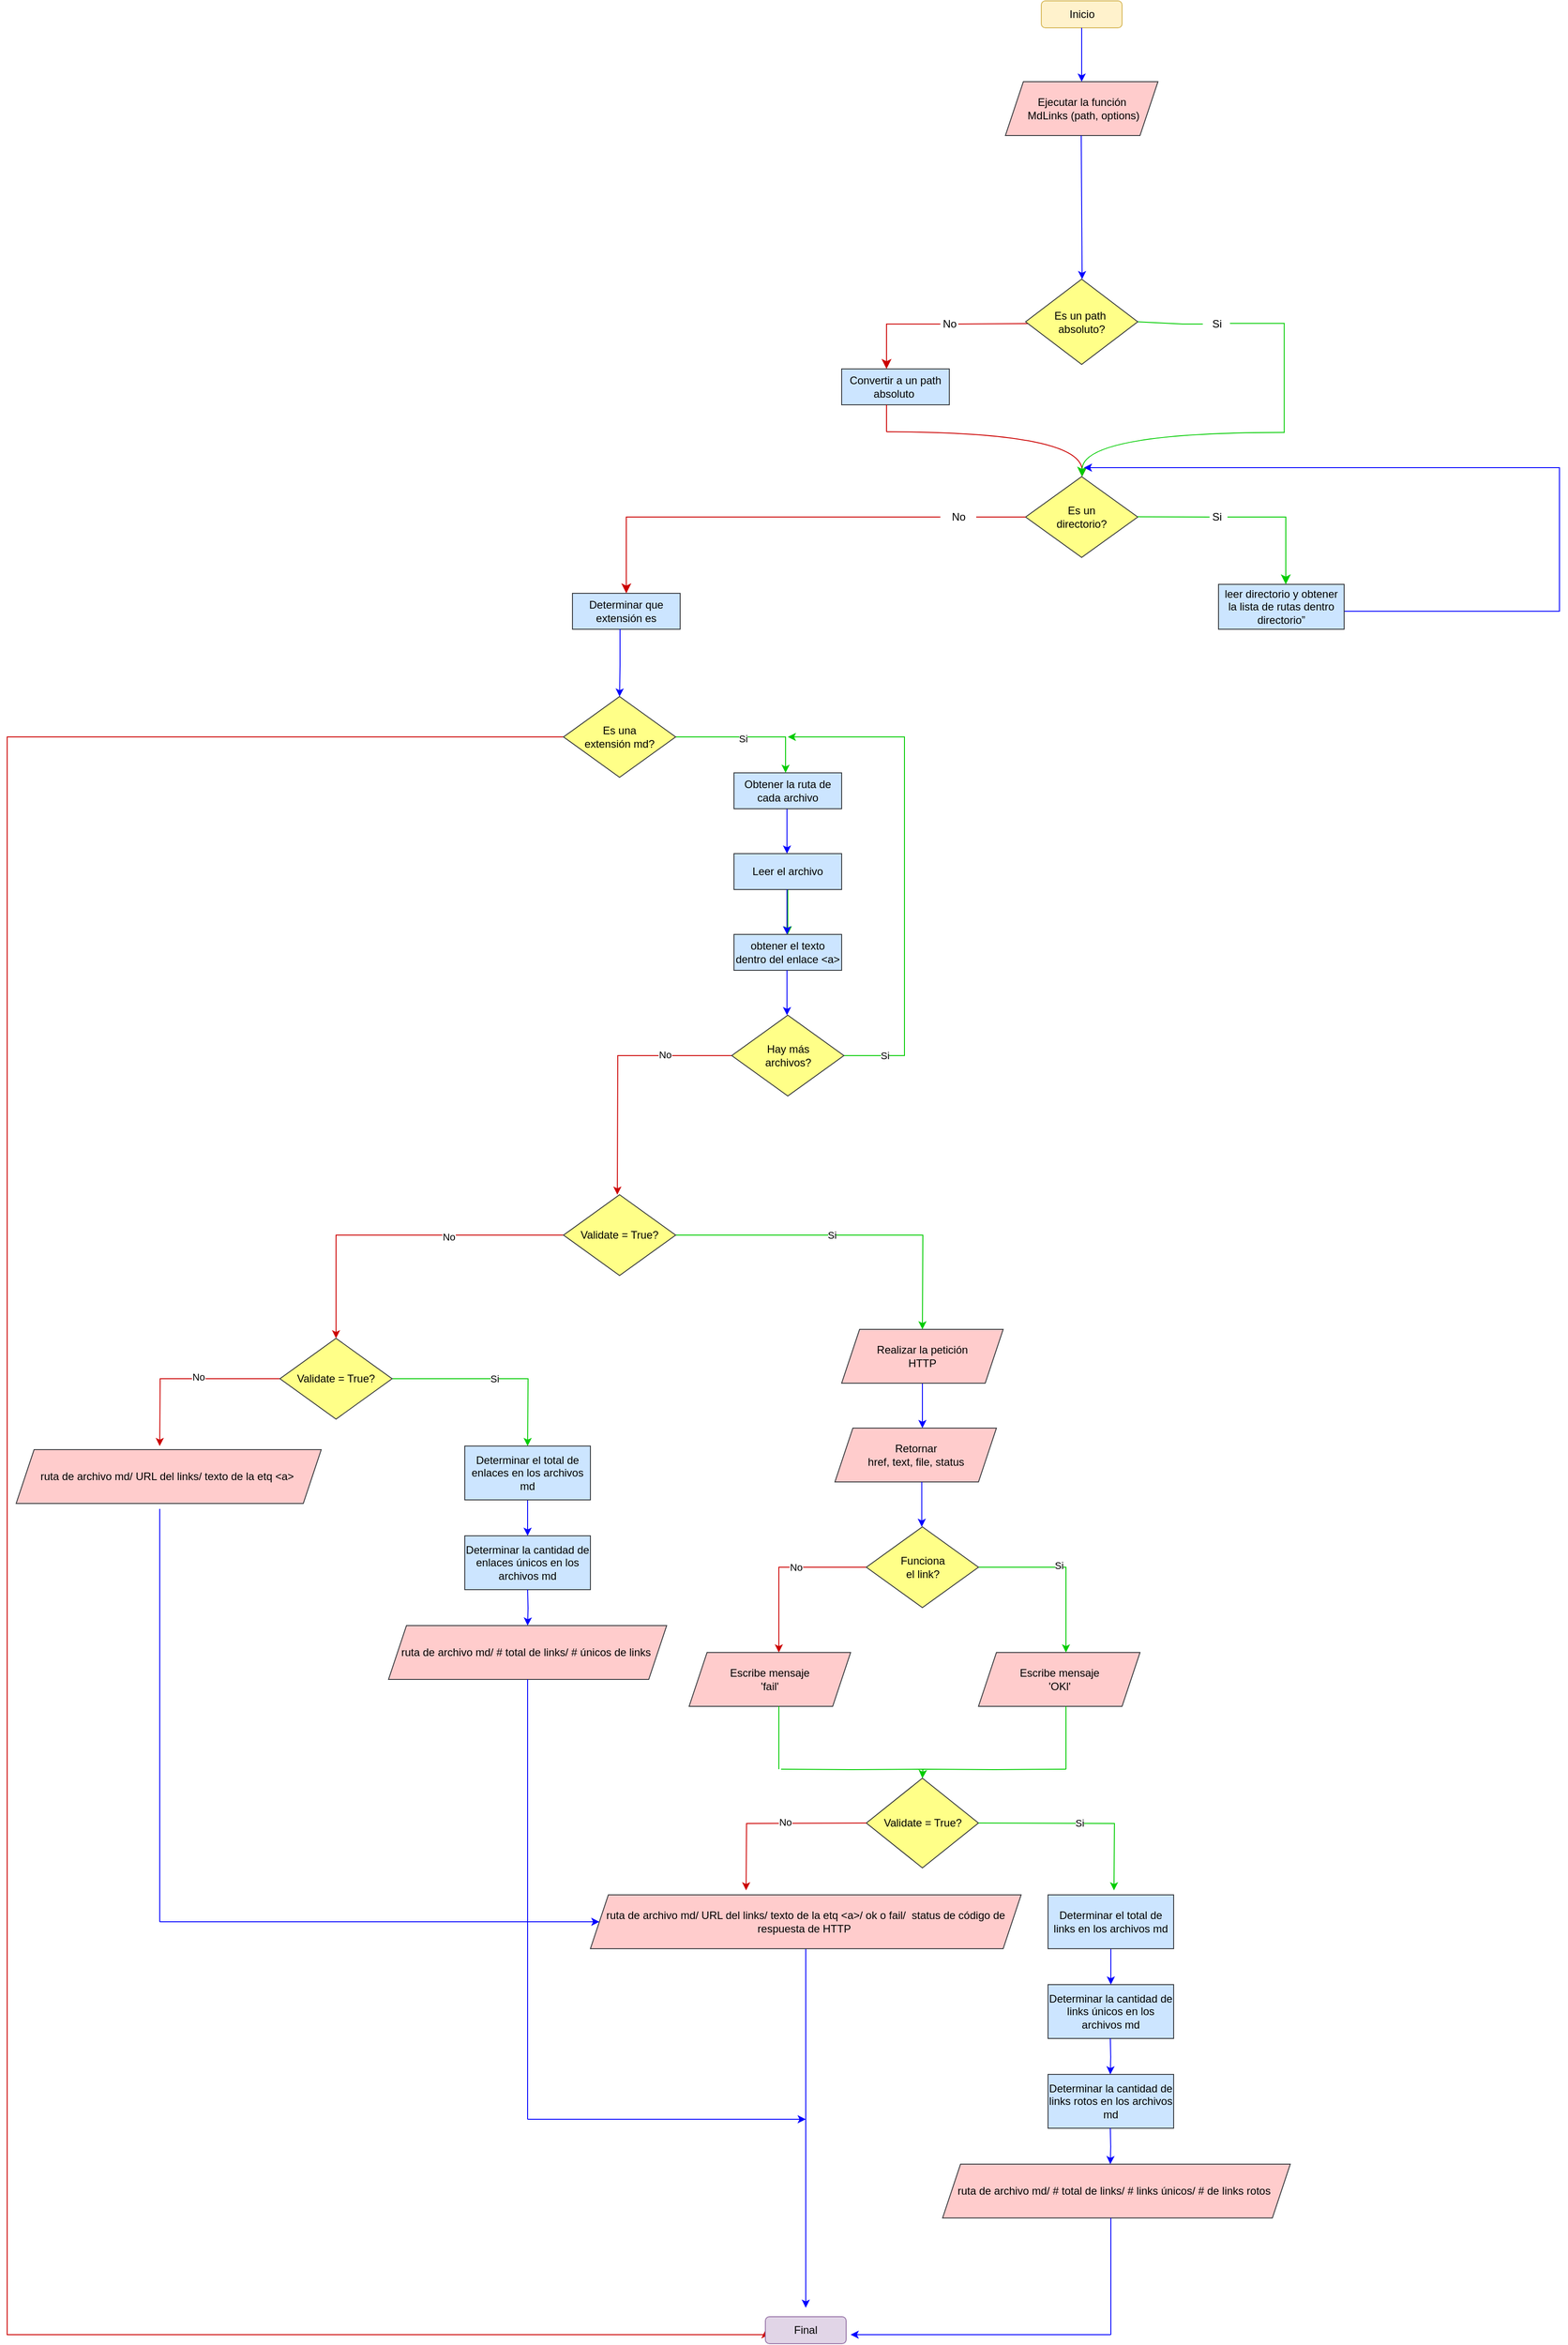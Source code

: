 <mxfile version="20.8.5" type="github">
  <diagram id="C5RBs43oDa-KdzZeNtuy" name="Page-1">
    <mxGraphModel dx="2021" dy="616" grid="1" gridSize="10" guides="1" tooltips="1" connect="1" arrows="1" fold="1" page="1" pageScale="1" pageWidth="827" pageHeight="1169" math="0" shadow="0">
      <root>
        <mxCell id="WIyWlLk6GJQsqaUBKTNV-0" />
        <mxCell id="WIyWlLk6GJQsqaUBKTNV-1" parent="WIyWlLk6GJQsqaUBKTNV-0" />
        <mxCell id="WIyWlLk6GJQsqaUBKTNV-3" value="Inicio" style="rounded=1;whiteSpace=wrap;html=1;fontSize=12;glass=0;strokeWidth=1;shadow=0;fillColor=#fff2cc;strokeColor=#d6b656;" parent="WIyWlLk6GJQsqaUBKTNV-1" vertex="1">
          <mxGeometry x="372.5" y="80" width="90" height="30" as="geometry" />
        </mxCell>
        <mxCell id="GzxHe0S0takHzzs3fDO5-0" value="Ejecutar la función&lt;br&gt;&amp;nbsp;MdLinks (path, options)" style="shape=parallelogram;perimeter=parallelogramPerimeter;whiteSpace=wrap;html=1;fixedSize=1;fillColor=#ffcccc;strokeColor=#36393d;" parent="WIyWlLk6GJQsqaUBKTNV-1" vertex="1">
          <mxGeometry x="332.5" y="170" width="170" height="60" as="geometry" />
        </mxCell>
        <mxCell id="GzxHe0S0takHzzs3fDO5-2" value="" style="endArrow=classic;html=1;rounded=0;strokeColor=#0000FF;" parent="WIyWlLk6GJQsqaUBKTNV-1" edge="1">
          <mxGeometry width="50" height="50" relative="1" as="geometry">
            <mxPoint x="417" y="230" as="sourcePoint" />
            <mxPoint x="418" y="390" as="targetPoint" />
          </mxGeometry>
        </mxCell>
        <mxCell id="GzxHe0S0takHzzs3fDO5-11" value="" style="endArrow=none;html=1;rounded=0;fillColor=#d5e8d4;strokeColor=#00CC00;exitX=1;exitY=0.5;exitDx=0;exitDy=0;" parent="WIyWlLk6GJQsqaUBKTNV-1" source="GzxHe0S0takHzzs3fDO5-42" target="GzxHe0S0takHzzs3fDO5-12" edge="1">
          <mxGeometry width="50" height="50" relative="1" as="geometry">
            <mxPoint x="467.5" y="444.67" as="sourcePoint" />
            <mxPoint x="550" y="440" as="targetPoint" />
            <Array as="points">
              <mxPoint x="530" y="440" />
            </Array>
          </mxGeometry>
        </mxCell>
        <mxCell id="GzxHe0S0takHzzs3fDO5-12" value="Si" style="text;html=1;align=center;verticalAlign=middle;resizable=0;points=[];autosize=1;strokeColor=none;fillColor=none;" parent="WIyWlLk6GJQsqaUBKTNV-1" vertex="1">
          <mxGeometry x="552.5" y="425" width="30" height="30" as="geometry" />
        </mxCell>
        <mxCell id="GzxHe0S0takHzzs3fDO5-15" value="" style="shape=partialRectangle;whiteSpace=wrap;html=1;bottom=0;right=0;fillColor=none;rotation=90;strokeColor=#00CC00;" parent="WIyWlLk6GJQsqaUBKTNV-1" vertex="1">
          <mxGeometry x="552.5" y="470" width="121.5" height="60" as="geometry" />
        </mxCell>
        <mxCell id="GzxHe0S0takHzzs3fDO5-18" value="Es un&lt;br&gt;directorio?" style="rhombus;whiteSpace=wrap;html=1;fillColor=#ffff88;strokeColor=#36393d;" parent="WIyWlLk6GJQsqaUBKTNV-1" vertex="1">
          <mxGeometry x="355" y="610" width="125" height="90" as="geometry" />
        </mxCell>
        <mxCell id="GzxHe0S0takHzzs3fDO5-19" value="" style="endArrow=none;html=1;rounded=0;fillColor=#f8cecc;strokeColor=#CC0000;" parent="WIyWlLk6GJQsqaUBKTNV-1" edge="1">
          <mxGeometry width="50" height="50" relative="1" as="geometry">
            <mxPoint x="280" y="440" as="sourcePoint" />
            <mxPoint x="365" y="439.5" as="targetPoint" />
          </mxGeometry>
        </mxCell>
        <mxCell id="GzxHe0S0takHzzs3fDO5-22" value="No" style="text;html=1;align=center;verticalAlign=middle;resizable=0;points=[];autosize=1;strokeColor=none;fillColor=none;" parent="WIyWlLk6GJQsqaUBKTNV-1" vertex="1">
          <mxGeometry x="250" y="425" width="40" height="30" as="geometry" />
        </mxCell>
        <mxCell id="GzxHe0S0takHzzs3fDO5-23" value="" style="edgeStyle=segmentEdgeStyle;endArrow=classic;html=1;curved=0;rounded=0;endSize=8;startSize=8;fillColor=#f8cecc;strokeColor=#CC0000;" parent="WIyWlLk6GJQsqaUBKTNV-1" edge="1">
          <mxGeometry x="-0.2" y="-40" width="50" height="50" relative="1" as="geometry">
            <mxPoint x="260" y="440" as="sourcePoint" />
            <mxPoint x="200" y="490" as="targetPoint" />
            <mxPoint as="offset" />
          </mxGeometry>
        </mxCell>
        <mxCell id="GzxHe0S0takHzzs3fDO5-24" value="Convertir a un path absoluto&amp;nbsp;" style="rounded=0;whiteSpace=wrap;html=1;fillColor=#cce5ff;strokeColor=#36393d;" parent="WIyWlLk6GJQsqaUBKTNV-1" vertex="1">
          <mxGeometry x="150" y="490" width="120" height="40" as="geometry" />
        </mxCell>
        <mxCell id="GzxHe0S0takHzzs3fDO5-30" value="" style="endArrow=none;html=1;rounded=0;strokeColor=#CC0000;" parent="WIyWlLk6GJQsqaUBKTNV-1" edge="1">
          <mxGeometry width="50" height="50" relative="1" as="geometry">
            <mxPoint x="200" y="560" as="sourcePoint" />
            <mxPoint x="200" y="530" as="targetPoint" />
            <Array as="points" />
          </mxGeometry>
        </mxCell>
        <mxCell id="GzxHe0S0takHzzs3fDO5-31" value="" style="endArrow=classic;html=1;rounded=0;strokeColor=#CC0000;edgeStyle=orthogonalEdgeStyle;curved=1;" parent="WIyWlLk6GJQsqaUBKTNV-1" edge="1">
          <mxGeometry width="50" height="50" relative="1" as="geometry">
            <mxPoint x="200" y="560" as="sourcePoint" />
            <mxPoint x="418" y="610" as="targetPoint" />
          </mxGeometry>
        </mxCell>
        <mxCell id="GzxHe0S0takHzzs3fDO5-17" value="" style="edgeStyle=orthogonalEdgeStyle;endArrow=classic;html=1;rounded=0;endSize=8;startSize=8;exitX=1;exitY=0;exitDx=0;exitDy=0;fillColor=#d5e8d4;strokeColor=#00CC00;curved=1;" parent="WIyWlLk6GJQsqaUBKTNV-1" source="GzxHe0S0takHzzs3fDO5-15" edge="1">
          <mxGeometry x="-0.4" y="-170" width="50" height="50" relative="1" as="geometry">
            <mxPoint x="477.5" y="560" as="sourcePoint" />
            <mxPoint x="418" y="610" as="targetPoint" />
            <Array as="points">
              <mxPoint x="418" y="560" />
            </Array>
            <mxPoint as="offset" />
          </mxGeometry>
        </mxCell>
        <mxCell id="GzxHe0S0takHzzs3fDO5-33" value="" style="endArrow=none;html=1;rounded=0;fillColor=#d5e8d4;strokeColor=#00CC00;" parent="WIyWlLk6GJQsqaUBKTNV-1" edge="1">
          <mxGeometry width="50" height="50" relative="1" as="geometry">
            <mxPoint x="480" y="654.68" as="sourcePoint" />
            <mxPoint x="560" y="655.01" as="targetPoint" />
          </mxGeometry>
        </mxCell>
        <mxCell id="GzxHe0S0takHzzs3fDO5-34" value="Si" style="text;html=1;align=center;verticalAlign=middle;resizable=0;points=[];autosize=1;strokeColor=none;fillColor=none;shadow=1;sketch=1;" parent="WIyWlLk6GJQsqaUBKTNV-1" vertex="1">
          <mxGeometry x="552.5" y="640" width="30" height="30" as="geometry" />
        </mxCell>
        <mxCell id="GzxHe0S0takHzzs3fDO5-36" value="" style="endArrow=none;html=1;rounded=0;fillColor=#f8cecc;strokeColor=#CC0000;entryX=0;entryY=0.5;entryDx=0;entryDy=0;" parent="WIyWlLk6GJQsqaUBKTNV-1" target="GzxHe0S0takHzzs3fDO5-18" edge="1">
          <mxGeometry width="50" height="50" relative="1" as="geometry">
            <mxPoint x="300" y="655" as="sourcePoint" />
            <mxPoint x="350" y="664" as="targetPoint" />
            <Array as="points">
              <mxPoint x="310" y="655" />
            </Array>
          </mxGeometry>
        </mxCell>
        <mxCell id="GzxHe0S0takHzzs3fDO5-39" value="" style="edgeStyle=segmentEdgeStyle;endArrow=classic;html=1;curved=0;rounded=0;endSize=8;startSize=8;strokeColor=#00CC00;" parent="WIyWlLk6GJQsqaUBKTNV-1" edge="1">
          <mxGeometry x="-0.52" y="25" width="50" height="50" relative="1" as="geometry">
            <mxPoint x="580" y="655" as="sourcePoint" />
            <mxPoint x="645" y="730" as="targetPoint" />
            <Array as="points">
              <mxPoint x="645" y="655" />
            </Array>
            <mxPoint as="offset" />
          </mxGeometry>
        </mxCell>
        <mxCell id="mWrkRAQNVCFlk4t-rVSM-1" style="edgeStyle=orthogonalEdgeStyle;rounded=0;orthogonalLoop=1;jettySize=auto;html=1;exitX=0.5;exitY=0;exitDx=0;exitDy=0;" edge="1" parent="WIyWlLk6GJQsqaUBKTNV-1" source="GzxHe0S0takHzzs3fDO5-42">
          <mxGeometry relative="1" as="geometry">
            <mxPoint x="418" y="390" as="targetPoint" />
          </mxGeometry>
        </mxCell>
        <mxCell id="GzxHe0S0takHzzs3fDO5-42" value="Es un path&amp;nbsp;&lt;br&gt;absoluto?" style="rhombus;whiteSpace=wrap;html=1;fillColor=#ffff88;strokeColor=#36393d;" parent="WIyWlLk6GJQsqaUBKTNV-1" vertex="1">
          <mxGeometry x="355" y="390" width="125" height="95" as="geometry" />
        </mxCell>
        <mxCell id="GzxHe0S0takHzzs3fDO5-58" value="Determinar que extensión es" style="rounded=0;whiteSpace=wrap;html=1;fillColor=#cce5ff;strokeColor=#36393d;" parent="WIyWlLk6GJQsqaUBKTNV-1" vertex="1">
          <mxGeometry x="-150" y="740" width="120" height="40" as="geometry" />
        </mxCell>
        <mxCell id="GzxHe0S0takHzzs3fDO5-60" value="" style="endArrow=classic;html=1;rounded=0;strokeColor=#0000FF;exitX=1;exitY=0.5;exitDx=0;exitDy=0;" parent="WIyWlLk6GJQsqaUBKTNV-1" edge="1">
          <mxGeometry width="50" height="50" relative="1" as="geometry">
            <mxPoint x="707.5" y="760" as="sourcePoint" />
            <mxPoint x="420" y="600" as="targetPoint" />
            <Array as="points">
              <mxPoint x="850" y="760" />
              <mxPoint x="950" y="760" />
              <mxPoint x="950" y="600" />
            </Array>
          </mxGeometry>
        </mxCell>
        <mxCell id="GzxHe0S0takHzzs3fDO5-78" style="edgeStyle=orthogonalEdgeStyle;rounded=0;orthogonalLoop=1;jettySize=auto;html=1;strokeColor=#00CC00;entryX=0.5;entryY=0;entryDx=0;entryDy=0;" parent="WIyWlLk6GJQsqaUBKTNV-1" source="GzxHe0S0takHzzs3fDO5-72" edge="1">
          <mxGeometry relative="1" as="geometry">
            <mxPoint x="87.5" y="940" as="targetPoint" />
            <Array as="points">
              <mxPoint x="88" y="900" />
            </Array>
          </mxGeometry>
        </mxCell>
        <mxCell id="GzxHe0S0takHzzs3fDO5-79" value="Si" style="edgeLabel;html=1;align=center;verticalAlign=middle;resizable=0;points=[];" parent="GzxHe0S0takHzzs3fDO5-78" vertex="1" connectable="0">
          <mxGeometry x="-0.083" y="-2" relative="1" as="geometry">
            <mxPoint as="offset" />
          </mxGeometry>
        </mxCell>
        <mxCell id="GzxHe0S0takHzzs3fDO5-81" style="edgeStyle=orthogonalEdgeStyle;rounded=0;orthogonalLoop=1;jettySize=auto;html=1;strokeColor=#CC0000;entryX=0;entryY=0.5;entryDx=0;entryDy=0;" parent="WIyWlLk6GJQsqaUBKTNV-1" source="GzxHe0S0takHzzs3fDO5-72" target="GzxHe0S0takHzzs3fDO5-174" edge="1">
          <mxGeometry relative="1" as="geometry">
            <mxPoint x="-200" y="2440" as="targetPoint" />
            <Array as="points">
              <mxPoint x="-780" y="900" />
              <mxPoint x="-780" y="2680" />
              <mxPoint x="65" y="2680" />
            </Array>
          </mxGeometry>
        </mxCell>
        <mxCell id="GzxHe0S0takHzzs3fDO5-72" value="Es una &lt;br&gt;extensión md?" style="rhombus;whiteSpace=wrap;html=1;fillColor=#ffff88;strokeColor=#36393d;" parent="WIyWlLk6GJQsqaUBKTNV-1" vertex="1">
          <mxGeometry x="-160" y="855" width="125" height="90" as="geometry" />
        </mxCell>
        <mxCell id="GzxHe0S0takHzzs3fDO5-77" value="" style="group" parent="WIyWlLk6GJQsqaUBKTNV-1" vertex="1" connectable="0">
          <mxGeometry x="120" y="640" width="180" height="30" as="geometry" />
        </mxCell>
        <mxCell id="GzxHe0S0takHzzs3fDO5-37" value="No" style="text;html=1;align=center;verticalAlign=middle;resizable=0;points=[];autosize=1;strokeColor=none;fillColor=none;" parent="GzxHe0S0takHzzs3fDO5-77" vertex="1">
          <mxGeometry x="140" width="40" height="30" as="geometry" />
        </mxCell>
        <mxCell id="GzxHe0S0takHzzs3fDO5-55" value="" style="edgeStyle=segmentEdgeStyle;endArrow=classic;html=1;curved=0;rounded=0;endSize=8;startSize=8;fillColor=#f8cecc;strokeColor=#CC0000;entryX=0.5;entryY=0;entryDx=0;entryDy=0;" parent="GzxHe0S0takHzzs3fDO5-77" source="GzxHe0S0takHzzs3fDO5-37" target="GzxHe0S0takHzzs3fDO5-58" edge="1">
          <mxGeometry x="-0.2" y="-40" width="50" height="50" relative="1" as="geometry">
            <mxPoint x="160" y="10" as="sourcePoint" />
            <mxPoint y="70" as="targetPoint" />
            <mxPoint as="offset" />
            <Array as="points">
              <mxPoint x="-210" y="15" />
              <mxPoint x="-210" y="85" />
            </Array>
          </mxGeometry>
        </mxCell>
        <mxCell id="GzxHe0S0takHzzs3fDO5-74" style="edgeStyle=orthogonalEdgeStyle;rounded=0;orthogonalLoop=1;jettySize=auto;html=1;strokeColor=#0000FF;entryX=0.5;entryY=0;entryDx=0;entryDy=0;" parent="GzxHe0S0takHzzs3fDO5-77" source="GzxHe0S0takHzzs3fDO5-58" target="GzxHe0S0takHzzs3fDO5-72" edge="1">
          <mxGeometry relative="1" as="geometry">
            <mxPoint y="150" as="targetPoint" />
            <Array as="points">
              <mxPoint x="-217" y="180" />
              <mxPoint x="-217" y="180" />
            </Array>
          </mxGeometry>
        </mxCell>
        <mxCell id="GzxHe0S0takHzzs3fDO5-86" style="edgeStyle=orthogonalEdgeStyle;rounded=0;orthogonalLoop=1;jettySize=auto;html=1;strokeColor=#0000FF;" parent="WIyWlLk6GJQsqaUBKTNV-1" edge="1">
          <mxGeometry relative="1" as="geometry">
            <mxPoint x="89.09" y="1030" as="targetPoint" />
            <mxPoint x="89.09" y="980" as="sourcePoint" />
            <Array as="points">
              <mxPoint x="89.09" y="990" />
              <mxPoint x="89.09" y="990" />
            </Array>
          </mxGeometry>
        </mxCell>
        <mxCell id="GzxHe0S0takHzzs3fDO5-85" value="Obtener la ruta de cada archivo" style="rounded=0;whiteSpace=wrap;html=1;fillColor=#cce5ff;strokeColor=#36393d;" parent="WIyWlLk6GJQsqaUBKTNV-1" vertex="1">
          <mxGeometry x="30" y="940" width="120" height="40" as="geometry" />
        </mxCell>
        <mxCell id="GzxHe0S0takHzzs3fDO5-94" value="" style="edgeStyle=orthogonalEdgeStyle;rounded=0;orthogonalLoop=1;jettySize=auto;html=1;strokeColor=#00CC00;" parent="WIyWlLk6GJQsqaUBKTNV-1" source="GzxHe0S0takHzzs3fDO5-87" target="GzxHe0S0takHzzs3fDO5-89" edge="1">
          <mxGeometry relative="1" as="geometry" />
        </mxCell>
        <mxCell id="GzxHe0S0takHzzs3fDO5-87" value="Leer el archivo" style="rounded=0;whiteSpace=wrap;html=1;fillColor=#cce5ff;strokeColor=#36393d;" parent="WIyWlLk6GJQsqaUBKTNV-1" vertex="1">
          <mxGeometry x="30" y="1030" width="120" height="40" as="geometry" />
        </mxCell>
        <mxCell id="GzxHe0S0takHzzs3fDO5-89" value="obtener el texto dentro del enlace &amp;lt;a&amp;gt;" style="rounded=0;whiteSpace=wrap;html=1;fillColor=#cce5ff;strokeColor=#36393d;" parent="WIyWlLk6GJQsqaUBKTNV-1" vertex="1">
          <mxGeometry x="30" y="1120" width="120" height="40" as="geometry" />
        </mxCell>
        <mxCell id="GzxHe0S0takHzzs3fDO5-91" style="edgeStyle=orthogonalEdgeStyle;rounded=0;orthogonalLoop=1;jettySize=auto;html=1;strokeColor=#0000FF;" parent="WIyWlLk6GJQsqaUBKTNV-1" edge="1">
          <mxGeometry relative="1" as="geometry">
            <mxPoint x="89.09" y="1120" as="targetPoint" />
            <mxPoint x="89.09" y="1070" as="sourcePoint" />
            <Array as="points">
              <mxPoint x="89.09" y="1080" />
              <mxPoint x="89.09" y="1080" />
            </Array>
          </mxGeometry>
        </mxCell>
        <mxCell id="GzxHe0S0takHzzs3fDO5-95" style="edgeStyle=orthogonalEdgeStyle;rounded=0;orthogonalLoop=1;jettySize=auto;html=1;strokeColor=#0000FF;" parent="WIyWlLk6GJQsqaUBKTNV-1" edge="1">
          <mxGeometry relative="1" as="geometry">
            <mxPoint x="89.09" y="1210" as="targetPoint" />
            <mxPoint x="89.09" y="1160" as="sourcePoint" />
            <Array as="points">
              <mxPoint x="89.09" y="1170" />
              <mxPoint x="89.09" y="1170" />
            </Array>
          </mxGeometry>
        </mxCell>
        <mxCell id="GzxHe0S0takHzzs3fDO5-98" style="edgeStyle=orthogonalEdgeStyle;rounded=0;orthogonalLoop=1;jettySize=auto;html=1;strokeColor=#00CC00;" parent="WIyWlLk6GJQsqaUBKTNV-1" source="GzxHe0S0takHzzs3fDO5-96" edge="1">
          <mxGeometry relative="1" as="geometry">
            <mxPoint x="90" y="900" as="targetPoint" />
            <Array as="points">
              <mxPoint x="220" y="1255" />
              <mxPoint x="220" y="900" />
            </Array>
          </mxGeometry>
        </mxCell>
        <mxCell id="GzxHe0S0takHzzs3fDO5-100" value="Si" style="edgeLabel;html=1;align=center;verticalAlign=middle;resizable=0;points=[];" parent="GzxHe0S0takHzzs3fDO5-98" vertex="1" connectable="0">
          <mxGeometry x="-0.835" relative="1" as="geometry">
            <mxPoint as="offset" />
          </mxGeometry>
        </mxCell>
        <mxCell id="GzxHe0S0takHzzs3fDO5-110" style="edgeStyle=orthogonalEdgeStyle;rounded=0;orthogonalLoop=1;jettySize=auto;html=1;strokeColor=#CC0000;" parent="WIyWlLk6GJQsqaUBKTNV-1" source="GzxHe0S0takHzzs3fDO5-96" edge="1">
          <mxGeometry relative="1" as="geometry">
            <mxPoint x="-100" y="1410" as="targetPoint" />
          </mxGeometry>
        </mxCell>
        <mxCell id="GzxHe0S0takHzzs3fDO5-112" value="No" style="edgeLabel;html=1;align=center;verticalAlign=middle;resizable=0;points=[];" parent="GzxHe0S0takHzzs3fDO5-110" vertex="1" connectable="0">
          <mxGeometry x="-0.469" y="-1" relative="1" as="geometry">
            <mxPoint as="offset" />
          </mxGeometry>
        </mxCell>
        <mxCell id="GzxHe0S0takHzzs3fDO5-96" value="Hay más &lt;br&gt;archivos?" style="rhombus;whiteSpace=wrap;html=1;fillColor=#ffff88;strokeColor=#36393d;" parent="WIyWlLk6GJQsqaUBKTNV-1" vertex="1">
          <mxGeometry x="27.5" y="1210" width="125" height="90" as="geometry" />
        </mxCell>
        <mxCell id="GzxHe0S0takHzzs3fDO5-114" style="edgeStyle=orthogonalEdgeStyle;rounded=0;orthogonalLoop=1;jettySize=auto;html=1;strokeColor=#00CC00;" parent="WIyWlLk6GJQsqaUBKTNV-1" source="GzxHe0S0takHzzs3fDO5-113" edge="1">
          <mxGeometry relative="1" as="geometry">
            <mxPoint x="240" y="1560" as="targetPoint" />
          </mxGeometry>
        </mxCell>
        <mxCell id="GzxHe0S0takHzzs3fDO5-115" value="Si" style="edgeLabel;html=1;align=center;verticalAlign=middle;resizable=0;points=[];" parent="GzxHe0S0takHzzs3fDO5-114" vertex="1" connectable="0">
          <mxGeometry x="-0.088" relative="1" as="geometry">
            <mxPoint as="offset" />
          </mxGeometry>
        </mxCell>
        <mxCell id="GzxHe0S0takHzzs3fDO5-122" style="edgeStyle=orthogonalEdgeStyle;rounded=0;orthogonalLoop=1;jettySize=auto;html=1;strokeColor=#CC0000;entryX=0.5;entryY=0;entryDx=0;entryDy=0;" parent="WIyWlLk6GJQsqaUBKTNV-1" source="GzxHe0S0takHzzs3fDO5-113" target="GzxHe0S0takHzzs3fDO5-124" edge="1">
          <mxGeometry relative="1" as="geometry">
            <mxPoint x="-400" y="1560" as="targetPoint" />
            <Array as="points">
              <mxPoint x="-413" y="1455" />
            </Array>
          </mxGeometry>
        </mxCell>
        <mxCell id="GzxHe0S0takHzzs3fDO5-123" value="No" style="edgeLabel;html=1;align=center;verticalAlign=middle;resizable=0;points=[];" parent="GzxHe0S0takHzzs3fDO5-122" vertex="1" connectable="0">
          <mxGeometry x="-0.302" y="2" relative="1" as="geometry">
            <mxPoint as="offset" />
          </mxGeometry>
        </mxCell>
        <mxCell id="GzxHe0S0takHzzs3fDO5-113" value="Validate = True?" style="rhombus;whiteSpace=wrap;html=1;fillColor=#ffff88;strokeColor=#36393d;" parent="WIyWlLk6GJQsqaUBKTNV-1" vertex="1">
          <mxGeometry x="-160" y="1410" width="125" height="90" as="geometry" />
        </mxCell>
        <mxCell id="GzxHe0S0takHzzs3fDO5-121" style="edgeStyle=orthogonalEdgeStyle;rounded=0;orthogonalLoop=1;jettySize=auto;html=1;strokeColor=#0000FF;" parent="WIyWlLk6GJQsqaUBKTNV-1" source="GzxHe0S0takHzzs3fDO5-119" edge="1">
          <mxGeometry relative="1" as="geometry">
            <mxPoint x="240" y="1670" as="targetPoint" />
          </mxGeometry>
        </mxCell>
        <mxCell id="GzxHe0S0takHzzs3fDO5-119" value="Realizar la petición&lt;br&gt;HTTP" style="shape=parallelogram;perimeter=parallelogramPerimeter;whiteSpace=wrap;html=1;fixedSize=1;fillColor=#ffcccc;strokeColor=#36393d;" parent="WIyWlLk6GJQsqaUBKTNV-1" vertex="1">
          <mxGeometry x="150" y="1560" width="180" height="60" as="geometry" />
        </mxCell>
        <mxCell id="GzxHe0S0takHzzs3fDO5-120" value="Retornar&lt;br&gt;href, text, file, status" style="shape=parallelogram;perimeter=parallelogramPerimeter;whiteSpace=wrap;html=1;fixedSize=1;fillColor=#ffcccc;strokeColor=#36393d;" parent="WIyWlLk6GJQsqaUBKTNV-1" vertex="1">
          <mxGeometry x="142.5" y="1670" width="180" height="60" as="geometry" />
        </mxCell>
        <mxCell id="GzxHe0S0takHzzs3fDO5-128" value="Si" style="edgeStyle=orthogonalEdgeStyle;rounded=0;orthogonalLoop=1;jettySize=auto;html=1;strokeColor=#00CC00;" parent="WIyWlLk6GJQsqaUBKTNV-1" source="GzxHe0S0takHzzs3fDO5-124" edge="1">
          <mxGeometry relative="1" as="geometry">
            <mxPoint x="-200" y="1690" as="targetPoint" />
          </mxGeometry>
        </mxCell>
        <mxCell id="GzxHe0S0takHzzs3fDO5-138" style="edgeStyle=orthogonalEdgeStyle;rounded=0;orthogonalLoop=1;jettySize=auto;html=1;strokeColor=#CC0000;" parent="WIyWlLk6GJQsqaUBKTNV-1" source="GzxHe0S0takHzzs3fDO5-124" edge="1">
          <mxGeometry relative="1" as="geometry">
            <mxPoint x="-610" y="1690" as="targetPoint" />
          </mxGeometry>
        </mxCell>
        <mxCell id="GzxHe0S0takHzzs3fDO5-155" value="No" style="edgeLabel;html=1;align=center;verticalAlign=middle;resizable=0;points=[];" parent="GzxHe0S0takHzzs3fDO5-138" vertex="1" connectable="0">
          <mxGeometry x="-0.124" y="-2" relative="1" as="geometry">
            <mxPoint as="offset" />
          </mxGeometry>
        </mxCell>
        <mxCell id="GzxHe0S0takHzzs3fDO5-124" value="Validate = True?" style="rhombus;whiteSpace=wrap;html=1;fillColor=#ffff88;strokeColor=#36393d;" parent="WIyWlLk6GJQsqaUBKTNV-1" vertex="1">
          <mxGeometry x="-476" y="1570" width="125" height="90" as="geometry" />
        </mxCell>
        <mxCell id="GzxHe0S0takHzzs3fDO5-133" style="edgeStyle=orthogonalEdgeStyle;rounded=0;orthogonalLoop=1;jettySize=auto;html=1;strokeColor=#0000FF;" parent="WIyWlLk6GJQsqaUBKTNV-1" source="GzxHe0S0takHzzs3fDO5-129" edge="1">
          <mxGeometry relative="1" as="geometry">
            <mxPoint x="-200" y="1790" as="targetPoint" />
          </mxGeometry>
        </mxCell>
        <mxCell id="GzxHe0S0takHzzs3fDO5-129" value="Determinar el total de enlaces en los archivos md" style="rounded=0;whiteSpace=wrap;html=1;fillColor=#cce5ff;strokeColor=#36393d;" parent="WIyWlLk6GJQsqaUBKTNV-1" vertex="1">
          <mxGeometry x="-270" y="1690" width="140" height="60" as="geometry" />
        </mxCell>
        <mxCell id="GzxHe0S0takHzzs3fDO5-134" value="Determinar la cantidad de enlaces únicos en los archivos md" style="rounded=0;whiteSpace=wrap;html=1;fillColor=#cce5ff;strokeColor=#36393d;" parent="WIyWlLk6GJQsqaUBKTNV-1" vertex="1">
          <mxGeometry x="-270" y="1790" width="140" height="60" as="geometry" />
        </mxCell>
        <mxCell id="GzxHe0S0takHzzs3fDO5-135" style="edgeStyle=orthogonalEdgeStyle;rounded=0;orthogonalLoop=1;jettySize=auto;html=1;strokeColor=#0000FF;" parent="WIyWlLk6GJQsqaUBKTNV-1" edge="1">
          <mxGeometry relative="1" as="geometry">
            <mxPoint x="-200" y="1890" as="targetPoint" />
            <mxPoint x="-200" y="1850" as="sourcePoint" />
          </mxGeometry>
        </mxCell>
        <mxCell id="GzxHe0S0takHzzs3fDO5-137" value="ruta de archivo md/ # total de links/ # únicos de links&amp;nbsp;" style="shape=parallelogram;perimeter=parallelogramPerimeter;whiteSpace=wrap;html=1;fixedSize=1;fillColor=#ffcccc;strokeColor=#36393d;" parent="WIyWlLk6GJQsqaUBKTNV-1" vertex="1">
          <mxGeometry x="-355" y="1890" width="310" height="60" as="geometry" />
        </mxCell>
        <mxCell id="GzxHe0S0takHzzs3fDO5-139" value="ruta de archivo md/ URL del links/ texto de la etq &amp;lt;a&amp;gt;&amp;nbsp;" style="shape=parallelogram;perimeter=parallelogramPerimeter;whiteSpace=wrap;html=1;fixedSize=1;fillColor=#ffcccc;strokeColor=#36393d;" parent="WIyWlLk6GJQsqaUBKTNV-1" vertex="1">
          <mxGeometry x="-770" y="1694" width="340" height="60" as="geometry" />
        </mxCell>
        <mxCell id="GzxHe0S0takHzzs3fDO5-140" style="edgeStyle=orthogonalEdgeStyle;rounded=0;orthogonalLoop=1;jettySize=auto;html=1;strokeColor=#0000FF;" parent="WIyWlLk6GJQsqaUBKTNV-1" edge="1">
          <mxGeometry relative="1" as="geometry">
            <mxPoint x="239.29" y="1780" as="targetPoint" />
            <mxPoint x="239.29" y="1730" as="sourcePoint" />
          </mxGeometry>
        </mxCell>
        <mxCell id="GzxHe0S0takHzzs3fDO5-142" style="edgeStyle=orthogonalEdgeStyle;rounded=0;orthogonalLoop=1;jettySize=auto;html=1;strokeColor=#00CC00;" parent="WIyWlLk6GJQsqaUBKTNV-1" source="GzxHe0S0takHzzs3fDO5-141" edge="1">
          <mxGeometry relative="1" as="geometry">
            <mxPoint x="400" y="1920" as="targetPoint" />
            <Array as="points">
              <mxPoint x="400" y="1825" />
              <mxPoint x="400" y="1920" />
            </Array>
          </mxGeometry>
        </mxCell>
        <mxCell id="GzxHe0S0takHzzs3fDO5-144" value="Si" style="edgeLabel;html=1;align=center;verticalAlign=middle;resizable=0;points=[];" parent="GzxHe0S0takHzzs3fDO5-142" vertex="1" connectable="0">
          <mxGeometry x="-0.059" y="2" relative="1" as="geometry">
            <mxPoint x="-1" as="offset" />
          </mxGeometry>
        </mxCell>
        <mxCell id="GzxHe0S0takHzzs3fDO5-143" style="edgeStyle=orthogonalEdgeStyle;rounded=0;orthogonalLoop=1;jettySize=auto;html=1;strokeColor=#CC0000;" parent="WIyWlLk6GJQsqaUBKTNV-1" source="GzxHe0S0takHzzs3fDO5-141" edge="1">
          <mxGeometry relative="1" as="geometry">
            <mxPoint x="80" y="1920" as="targetPoint" />
            <Array as="points">
              <mxPoint x="80" y="1825" />
              <mxPoint x="80" y="1910" />
            </Array>
          </mxGeometry>
        </mxCell>
        <mxCell id="GzxHe0S0takHzzs3fDO5-145" value="No" style="edgeLabel;html=1;align=center;verticalAlign=middle;resizable=0;points=[];" parent="GzxHe0S0takHzzs3fDO5-143" vertex="1" connectable="0">
          <mxGeometry x="-0.177" relative="1" as="geometry">
            <mxPoint as="offset" />
          </mxGeometry>
        </mxCell>
        <mxCell id="GzxHe0S0takHzzs3fDO5-141" value="Funciona &lt;br&gt;el link?" style="rhombus;whiteSpace=wrap;html=1;fillColor=#ffff88;strokeColor=#36393d;" parent="WIyWlLk6GJQsqaUBKTNV-1" vertex="1">
          <mxGeometry x="177.5" y="1780" width="125" height="90" as="geometry" />
        </mxCell>
        <mxCell id="GzxHe0S0takHzzs3fDO5-146" value="Escribe mensaje &lt;br&gt;&#39;fail&#39;" style="shape=parallelogram;perimeter=parallelogramPerimeter;whiteSpace=wrap;html=1;fixedSize=1;fillColor=#ffcccc;strokeColor=#36393d;" parent="WIyWlLk6GJQsqaUBKTNV-1" vertex="1">
          <mxGeometry x="-20" y="1920" width="180" height="60" as="geometry" />
        </mxCell>
        <mxCell id="GzxHe0S0takHzzs3fDO5-147" value="Escribe mensaje &lt;br&gt;&#39;OKl&#39;" style="shape=parallelogram;perimeter=parallelogramPerimeter;whiteSpace=wrap;html=1;fixedSize=1;fillColor=#ffcccc;strokeColor=#36393d;" parent="WIyWlLk6GJQsqaUBKTNV-1" vertex="1">
          <mxGeometry x="302.5" y="1920" width="180" height="60" as="geometry" />
        </mxCell>
        <mxCell id="GzxHe0S0takHzzs3fDO5-150" value="" style="endArrow=none;html=1;rounded=0;strokeColor=#00CC00;" parent="WIyWlLk6GJQsqaUBKTNV-1" edge="1">
          <mxGeometry width="50" height="50" relative="1" as="geometry">
            <mxPoint x="80" y="2050" as="sourcePoint" />
            <mxPoint x="80" y="1980" as="targetPoint" />
          </mxGeometry>
        </mxCell>
        <mxCell id="GzxHe0S0takHzzs3fDO5-151" value="" style="endArrow=none;html=1;rounded=0;strokeColor=#00CC00;" parent="WIyWlLk6GJQsqaUBKTNV-1" edge="1">
          <mxGeometry x="0.714" y="-290" width="50" height="50" relative="1" as="geometry">
            <mxPoint x="400" y="2050" as="sourcePoint" />
            <mxPoint x="400" y="1980" as="targetPoint" />
            <Array as="points">
              <mxPoint x="400" y="2050" />
            </Array>
            <mxPoint as="offset" />
          </mxGeometry>
        </mxCell>
        <mxCell id="GzxHe0S0takHzzs3fDO5-152" value="" style="endArrow=classic;html=1;rounded=0;strokeColor=#00CC00;edgeStyle=orthogonalEdgeStyle;" parent="WIyWlLk6GJQsqaUBKTNV-1" edge="1">
          <mxGeometry width="50" height="50" relative="1" as="geometry">
            <mxPoint x="82.5" y="2050" as="sourcePoint" />
            <mxPoint x="240" y="2060" as="targetPoint" />
          </mxGeometry>
        </mxCell>
        <mxCell id="GzxHe0S0takHzzs3fDO5-153" value="" style="endArrow=classic;html=1;rounded=0;strokeColor=#00CC00;edgeStyle=orthogonalEdgeStyle;" parent="WIyWlLk6GJQsqaUBKTNV-1" edge="1">
          <mxGeometry width="50" height="50" relative="1" as="geometry">
            <mxPoint x="400" y="2050" as="sourcePoint" />
            <mxPoint x="240" y="2060" as="targetPoint" />
          </mxGeometry>
        </mxCell>
        <mxCell id="GzxHe0S0takHzzs3fDO5-154" value="Validate = True?" style="rhombus;whiteSpace=wrap;html=1;fillColor=#ffff88;strokeColor=#36393d;" parent="WIyWlLk6GJQsqaUBKTNV-1" vertex="1">
          <mxGeometry x="177.5" y="2060" width="125" height="100" as="geometry" />
        </mxCell>
        <mxCell id="GzxHe0S0takHzzs3fDO5-156" style="edgeStyle=orthogonalEdgeStyle;rounded=0;orthogonalLoop=1;jettySize=auto;html=1;strokeColor=#CC0000;" parent="WIyWlLk6GJQsqaUBKTNV-1" edge="1">
          <mxGeometry relative="1" as="geometry">
            <mxPoint x="43.5" y="2185" as="targetPoint" />
            <mxPoint x="177.5" y="2110" as="sourcePoint" />
          </mxGeometry>
        </mxCell>
        <mxCell id="GzxHe0S0takHzzs3fDO5-157" value="No" style="edgeLabel;html=1;align=center;verticalAlign=middle;resizable=0;points=[];" parent="GzxHe0S0takHzzs3fDO5-156" vertex="1" connectable="0">
          <mxGeometry x="-0.124" y="-2" relative="1" as="geometry">
            <mxPoint as="offset" />
          </mxGeometry>
        </mxCell>
        <mxCell id="GzxHe0S0takHzzs3fDO5-158" value="Si" style="edgeStyle=orthogonalEdgeStyle;rounded=0;orthogonalLoop=1;jettySize=auto;html=1;strokeColor=#00CC00;" parent="WIyWlLk6GJQsqaUBKTNV-1" edge="1">
          <mxGeometry relative="1" as="geometry">
            <mxPoint x="453.5" y="2185" as="targetPoint" />
            <mxPoint x="302.5" y="2110" as="sourcePoint" />
          </mxGeometry>
        </mxCell>
        <mxCell id="GzxHe0S0takHzzs3fDO5-173" style="edgeStyle=orthogonalEdgeStyle;rounded=0;orthogonalLoop=1;jettySize=auto;html=1;strokeColor=#0000FF;" parent="WIyWlLk6GJQsqaUBKTNV-1" source="GzxHe0S0takHzzs3fDO5-159" edge="1">
          <mxGeometry relative="1" as="geometry">
            <mxPoint x="110" y="2650" as="targetPoint" />
          </mxGeometry>
        </mxCell>
        <mxCell id="GzxHe0S0takHzzs3fDO5-159" value="ruta de archivo md/ URL del links/ texto de la etq &amp;lt;a&amp;gt;/ ok o fail/&amp;nbsp; status de código de respuesta de HTTP&amp;nbsp;" style="shape=parallelogram;perimeter=parallelogramPerimeter;whiteSpace=wrap;html=1;fixedSize=1;fillColor=#ffcccc;strokeColor=#36393d;" parent="WIyWlLk6GJQsqaUBKTNV-1" vertex="1">
          <mxGeometry x="-130" y="2190" width="480" height="60" as="geometry" />
        </mxCell>
        <mxCell id="GzxHe0S0takHzzs3fDO5-161" style="edgeStyle=orthogonalEdgeStyle;rounded=0;orthogonalLoop=1;jettySize=auto;html=1;strokeColor=#0000FF;" parent="WIyWlLk6GJQsqaUBKTNV-1" source="GzxHe0S0takHzzs3fDO5-160" edge="1">
          <mxGeometry relative="1" as="geometry">
            <mxPoint x="450" y="2290.0" as="targetPoint" />
          </mxGeometry>
        </mxCell>
        <mxCell id="GzxHe0S0takHzzs3fDO5-160" value="Determinar el total de links en los archivos md" style="rounded=0;whiteSpace=wrap;html=1;fillColor=#cce5ff;strokeColor=#36393d;" parent="WIyWlLk6GJQsqaUBKTNV-1" vertex="1">
          <mxGeometry x="380" y="2190" width="140" height="60" as="geometry" />
        </mxCell>
        <mxCell id="GzxHe0S0takHzzs3fDO5-162" value="Determinar la cantidad de links únicos en los archivos md" style="rounded=0;whiteSpace=wrap;html=1;fillColor=#cce5ff;strokeColor=#36393d;" parent="WIyWlLk6GJQsqaUBKTNV-1" vertex="1">
          <mxGeometry x="380" y="2290" width="140" height="60" as="geometry" />
        </mxCell>
        <mxCell id="GzxHe0S0takHzzs3fDO5-164" style="edgeStyle=orthogonalEdgeStyle;rounded=0;orthogonalLoop=1;jettySize=auto;html=1;strokeColor=#0000FF;" parent="WIyWlLk6GJQsqaUBKTNV-1" edge="1">
          <mxGeometry relative="1" as="geometry">
            <mxPoint x="449.41" y="2390.0" as="targetPoint" />
            <mxPoint x="449.41" y="2350.0" as="sourcePoint" />
          </mxGeometry>
        </mxCell>
        <mxCell id="GzxHe0S0takHzzs3fDO5-165" value="Determinar la cantidad de links rotos en los archivos md" style="rounded=0;whiteSpace=wrap;html=1;fillColor=#cce5ff;strokeColor=#36393d;" parent="WIyWlLk6GJQsqaUBKTNV-1" vertex="1">
          <mxGeometry x="380" y="2390" width="140" height="60" as="geometry" />
        </mxCell>
        <mxCell id="GzxHe0S0takHzzs3fDO5-167" value="ruta de archivo md/ # total de links/ # links únicos/ # de links rotos&amp;nbsp;&amp;nbsp;" style="shape=parallelogram;perimeter=parallelogramPerimeter;whiteSpace=wrap;html=1;fixedSize=1;fillColor=#ffcccc;strokeColor=#36393d;" parent="WIyWlLk6GJQsqaUBKTNV-1" vertex="1">
          <mxGeometry x="262.5" y="2490" width="387.5" height="60" as="geometry" />
        </mxCell>
        <mxCell id="GzxHe0S0takHzzs3fDO5-168" style="edgeStyle=orthogonalEdgeStyle;rounded=0;orthogonalLoop=1;jettySize=auto;html=1;strokeColor=#0000FF;" parent="WIyWlLk6GJQsqaUBKTNV-1" edge="1">
          <mxGeometry relative="1" as="geometry">
            <mxPoint x="449.41" y="2490.0" as="targetPoint" />
            <mxPoint x="449.41" y="2450.0" as="sourcePoint" />
          </mxGeometry>
        </mxCell>
        <mxCell id="GzxHe0S0takHzzs3fDO5-170" value="" style="endArrow=none;html=1;rounded=0;strokeColor=#0000FF;" parent="WIyWlLk6GJQsqaUBKTNV-1" edge="1">
          <mxGeometry width="50" height="50" relative="1" as="geometry">
            <mxPoint x="-610" y="2220" as="sourcePoint" />
            <mxPoint x="-610" y="1760" as="targetPoint" />
          </mxGeometry>
        </mxCell>
        <mxCell id="GzxHe0S0takHzzs3fDO5-171" value="" style="endArrow=classic;html=1;rounded=0;strokeColor=#0000FF;entryX=0;entryY=0.5;entryDx=0;entryDy=0;" parent="WIyWlLk6GJQsqaUBKTNV-1" target="GzxHe0S0takHzzs3fDO5-159" edge="1">
          <mxGeometry width="50" height="50" relative="1" as="geometry">
            <mxPoint x="-610" y="2220" as="sourcePoint" />
            <mxPoint x="-510" y="2220" as="targetPoint" />
          </mxGeometry>
        </mxCell>
        <mxCell id="GzxHe0S0takHzzs3fDO5-174" value="Final" style="rounded=1;whiteSpace=wrap;html=1;fontSize=12;glass=0;strokeWidth=1;shadow=0;fillColor=#e1d5e7;strokeColor=#9673a6;" parent="WIyWlLk6GJQsqaUBKTNV-1" vertex="1">
          <mxGeometry x="65" y="2660" width="90" height="30" as="geometry" />
        </mxCell>
        <mxCell id="GzxHe0S0takHzzs3fDO5-176" value="" style="endArrow=none;html=1;rounded=0;strokeColor=#0000FF;" parent="WIyWlLk6GJQsqaUBKTNV-1" edge="1">
          <mxGeometry width="50" height="50" relative="1" as="geometry">
            <mxPoint x="-200" y="2440" as="sourcePoint" />
            <mxPoint x="-200" y="1950" as="targetPoint" />
          </mxGeometry>
        </mxCell>
        <mxCell id="GzxHe0S0takHzzs3fDO5-177" value="" style="endArrow=classic;html=1;rounded=0;strokeColor=#0000FF;" parent="WIyWlLk6GJQsqaUBKTNV-1" edge="1">
          <mxGeometry width="50" height="50" relative="1" as="geometry">
            <mxPoint x="-200" y="2440" as="sourcePoint" />
            <mxPoint x="110" y="2440" as="targetPoint" />
          </mxGeometry>
        </mxCell>
        <mxCell id="GzxHe0S0takHzzs3fDO5-178" value="" style="endArrow=none;html=1;rounded=0;strokeColor=#0000FF;" parent="WIyWlLk6GJQsqaUBKTNV-1" edge="1">
          <mxGeometry width="50" height="50" relative="1" as="geometry">
            <mxPoint x="450" y="2680" as="sourcePoint" />
            <mxPoint x="450" y="2550" as="targetPoint" />
          </mxGeometry>
        </mxCell>
        <mxCell id="GzxHe0S0takHzzs3fDO5-179" value="" style="endArrow=classic;html=1;rounded=0;strokeColor=#0000FF;" parent="WIyWlLk6GJQsqaUBKTNV-1" edge="1">
          <mxGeometry width="50" height="50" relative="1" as="geometry">
            <mxPoint x="450" y="2680" as="sourcePoint" />
            <mxPoint x="160" y="2680" as="targetPoint" />
          </mxGeometry>
        </mxCell>
        <mxCell id="GzxHe0S0takHzzs3fDO5-186" value="" style="endArrow=classic;html=1;rounded=0;strokeColor=#0000FF;exitX=0.5;exitY=1;exitDx=0;exitDy=0;" parent="WIyWlLk6GJQsqaUBKTNV-1" source="WIyWlLk6GJQsqaUBKTNV-3" edge="1">
          <mxGeometry width="50" height="50" relative="1" as="geometry">
            <mxPoint x="417.02" y="120" as="sourcePoint" />
            <mxPoint x="417.52" y="170" as="targetPoint" />
          </mxGeometry>
        </mxCell>
        <mxCell id="44j3uy6gFAnxvlkVxcrM-0" value="leer directorio y obtener la lista de rutas dentro directorio”" style="rounded=0;whiteSpace=wrap;html=1;fillColor=#cce5ff;strokeColor=#36393d;" parent="WIyWlLk6GJQsqaUBKTNV-1" vertex="1">
          <mxGeometry x="570" y="730" width="140" height="50" as="geometry" />
        </mxCell>
      </root>
    </mxGraphModel>
  </diagram>
</mxfile>
